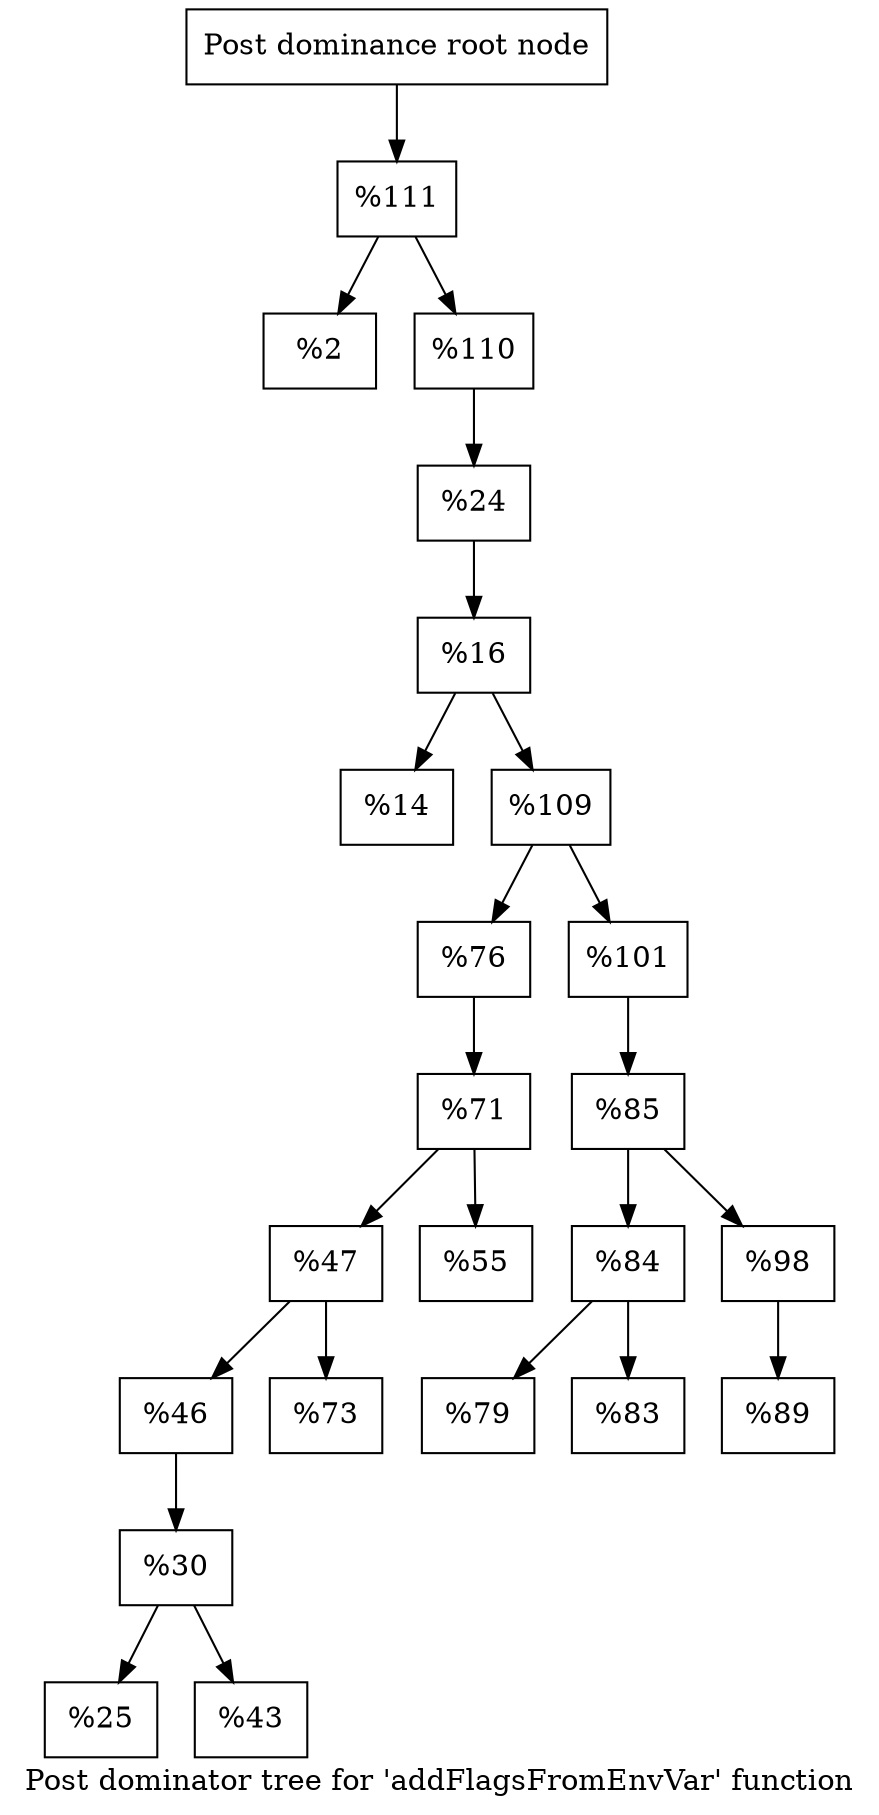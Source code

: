 digraph "Post dominator tree for 'addFlagsFromEnvVar' function" {
	label="Post dominator tree for 'addFlagsFromEnvVar' function";

	Node0xfb5a00 [shape=record,label="{Post dominance root node}"];
	Node0xfb5a00 -> Node0xfb59c0;
	Node0xfb59c0 [shape=record,label="{%111}"];
	Node0xfb59c0 -> Node0x1357830;
	Node0xfb59c0 -> Node0xfb5b20;
	Node0x1357830 [shape=record,label="{%2}"];
	Node0xfb5b20 [shape=record,label="{%110}"];
	Node0xfb5b20 -> Node0x132cb50;
	Node0x132cb50 [shape=record,label="{%24}"];
	Node0x132cb50 -> Node0x10eb7a0;
	Node0x10eb7a0 [shape=record,label="{%16}"];
	Node0x10eb7a0 -> Node0x11d95d0;
	Node0x10eb7a0 -> Node0x1282320;
	Node0x11d95d0 [shape=record,label="{%14}"];
	Node0x1282320 [shape=record,label="{%109}"];
	Node0x1282320 -> Node0x1327560;
	Node0x1282320 -> Node0x133e160;
	Node0x1327560 [shape=record,label="{%76}"];
	Node0x1327560 -> Node0x123c020;
	Node0x123c020 [shape=record,label="{%71}"];
	Node0x123c020 -> Node0x12c1740;
	Node0x123c020 -> Node0x1046420;
	Node0x12c1740 [shape=record,label="{%47}"];
	Node0x12c1740 -> Node0x1347410;
	Node0x12c1740 -> Node0x12b2ec0;
	Node0x1347410 [shape=record,label="{%46}"];
	Node0x1347410 -> Node0x10d18b0;
	Node0x10d18b0 [shape=record,label="{%30}"];
	Node0x10d18b0 -> Node0x1016640;
	Node0x10d18b0 -> Node0x1292690;
	Node0x1016640 [shape=record,label="{%25}"];
	Node0x1292690 [shape=record,label="{%43}"];
	Node0x12b2ec0 [shape=record,label="{%73}"];
	Node0x1046420 [shape=record,label="{%55}"];
	Node0x133e160 [shape=record,label="{%101}"];
	Node0x133e160 -> Node0x1327bd0;
	Node0x1327bd0 [shape=record,label="{%85}"];
	Node0x1327bd0 -> Node0x1284b00;
	Node0x1327bd0 -> Node0x12aef60;
	Node0x1284b00 [shape=record,label="{%84}"];
	Node0x1284b00 -> Node0x13289f0;
	Node0x1284b00 -> Node0x12be240;
	Node0x13289f0 [shape=record,label="{%79}"];
	Node0x12be240 [shape=record,label="{%83}"];
	Node0x12aef60 [shape=record,label="{%98}"];
	Node0x12aef60 -> Node0x1107080;
	Node0x1107080 [shape=record,label="{%89}"];
}
